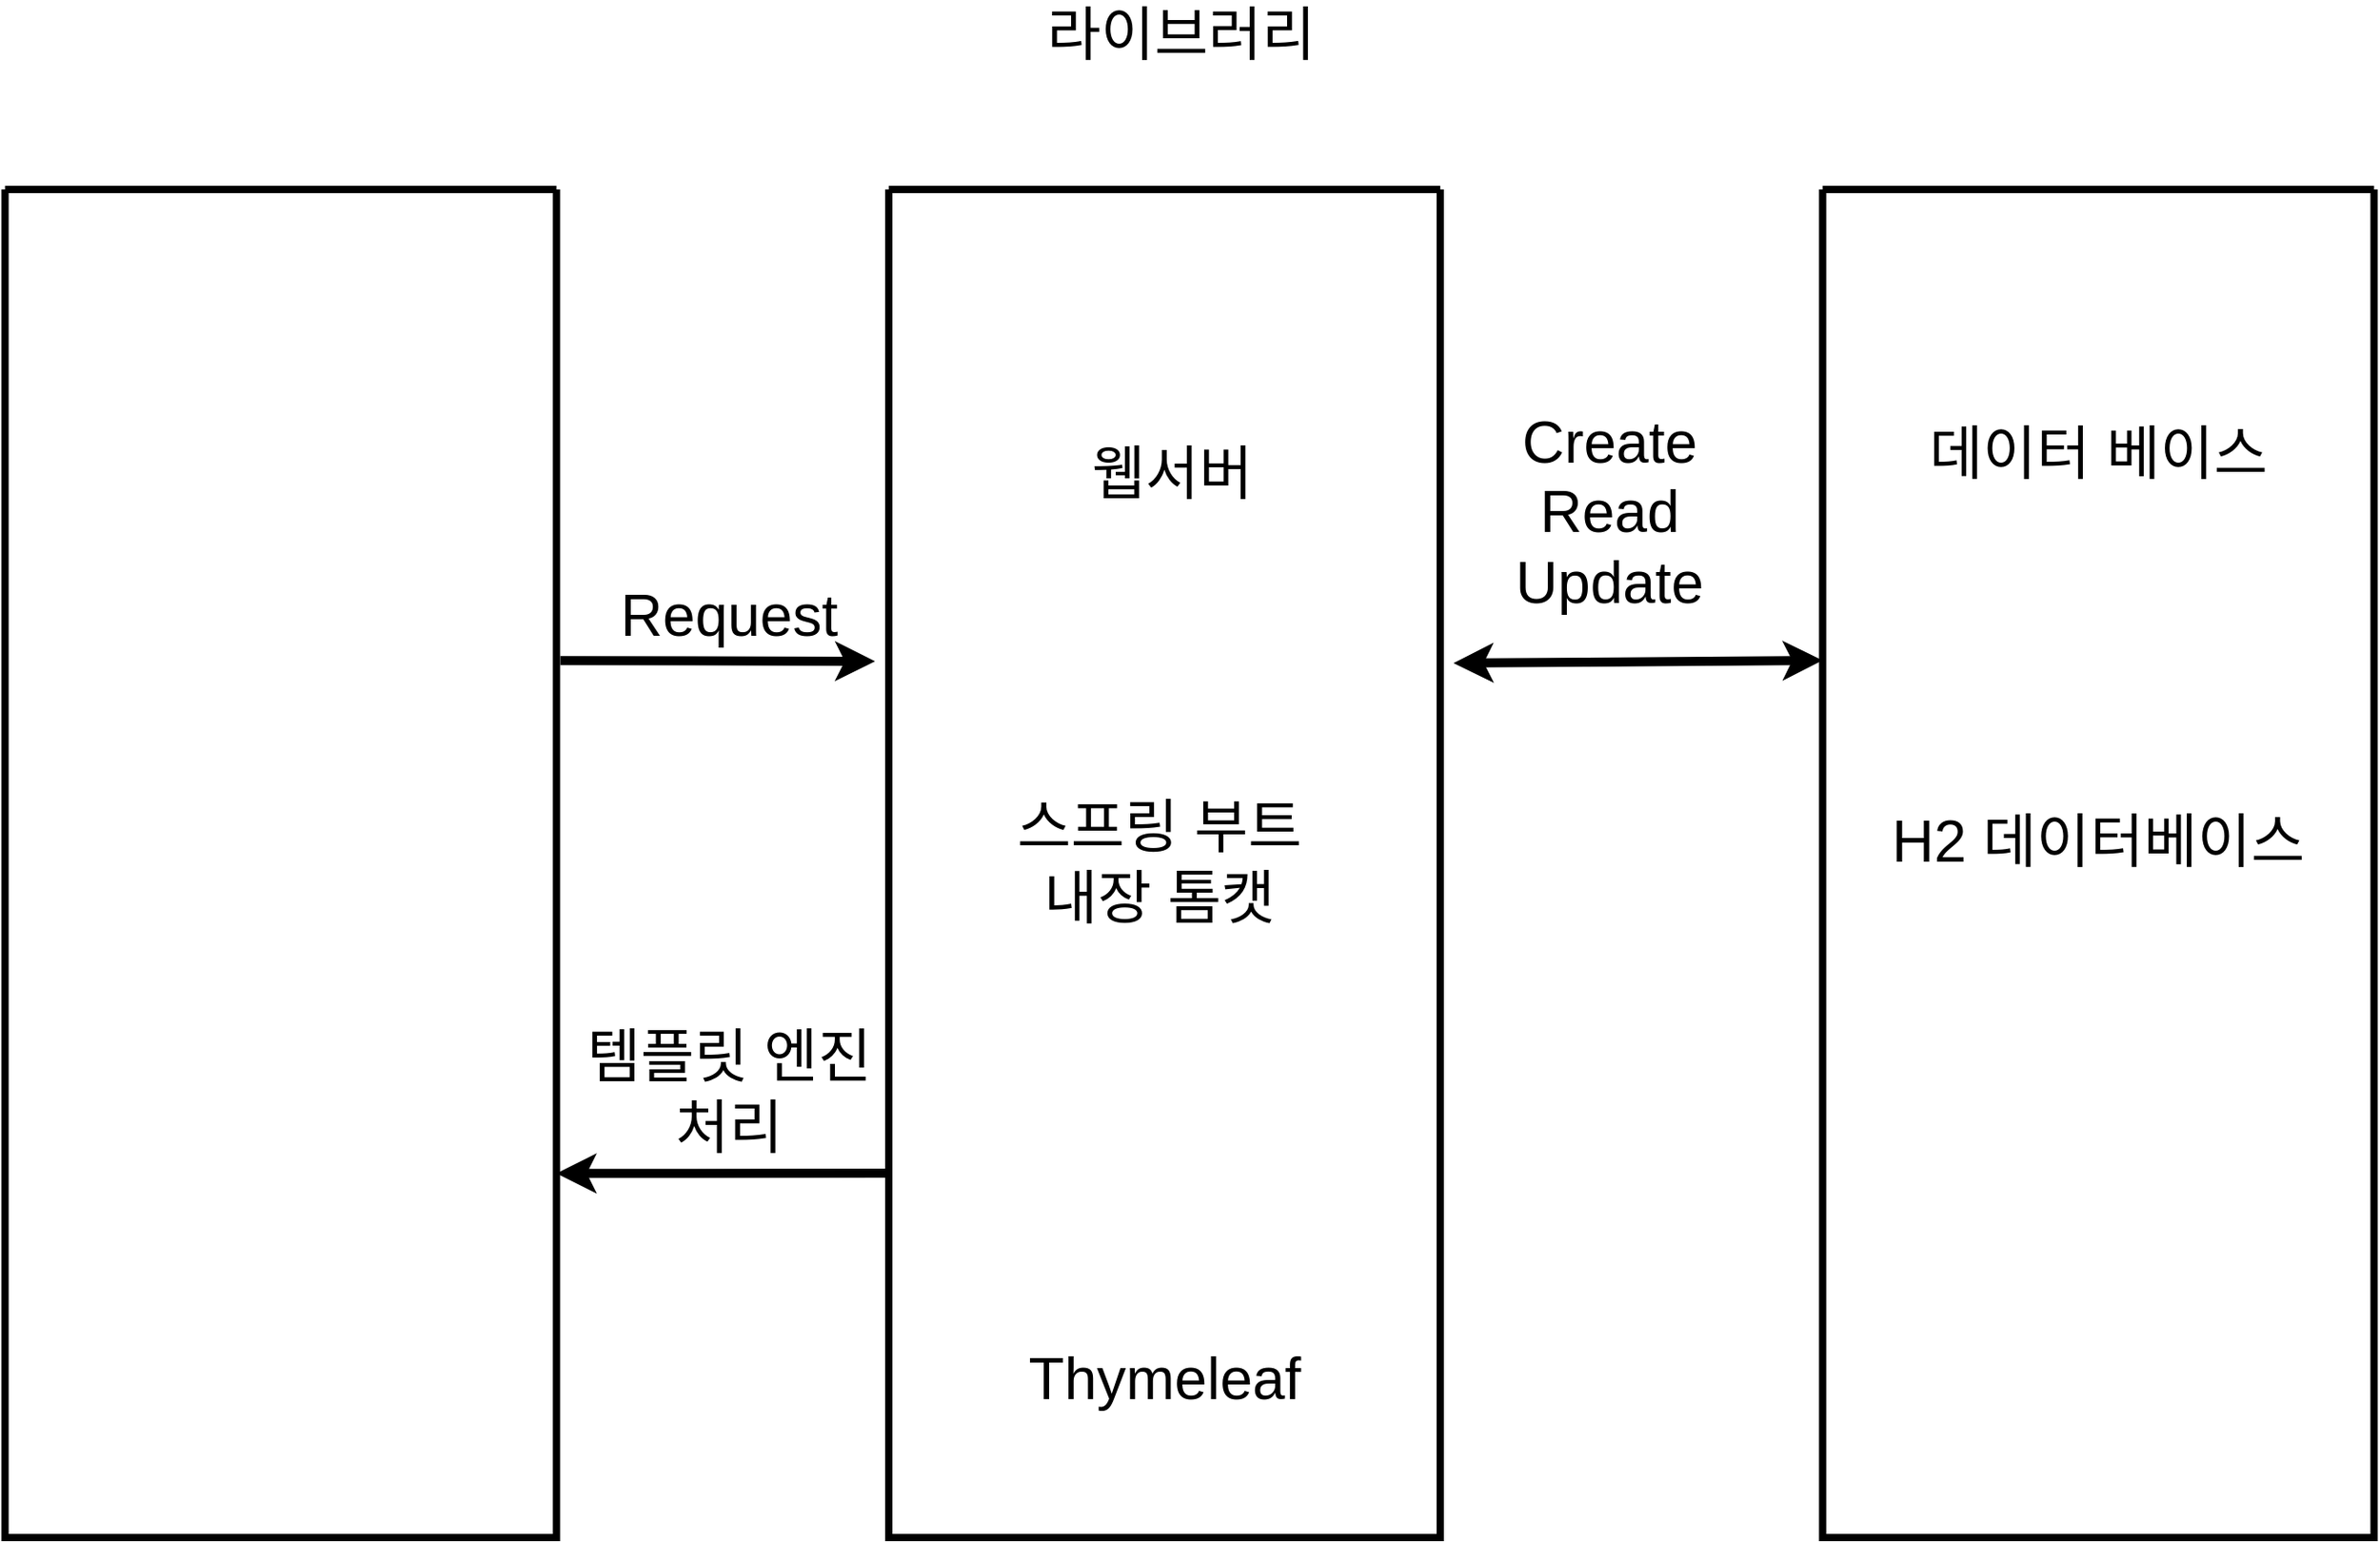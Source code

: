 <mxfile version="24.4.14" type="github">
  <diagram name="페이지-1" id="tjgAfjmDA4C24se_uthZ">
    <mxGraphModel dx="5397" dy="3742" grid="1" gridSize="10" guides="1" tooltips="1" connect="1" arrows="1" fold="1" page="1" pageScale="1" pageWidth="827" pageHeight="1169" math="0" shadow="0">
      <root>
        <mxCell id="0" />
        <mxCell id="1" parent="0" />
        <mxCell id="g2qkWimIBLFewqdkklXv-13" value="라이브러리" style="text;html=1;align=center;verticalAlign=middle;whiteSpace=wrap;rounded=0;fontSize=32;" vertex="1" parent="1">
          <mxGeometry x="248.09" y="-230" width="220" height="30" as="geometry" />
        </mxCell>
        <mxCell id="g2qkWimIBLFewqdkklXv-18" value="Request" style="text;html=1;align=center;verticalAlign=middle;whiteSpace=wrap;rounded=0;fontSize=32;" vertex="1" parent="1">
          <mxGeometry x="7.105e-15" y="88.97" width="220" height="30" as="geometry" />
        </mxCell>
        <mxCell id="g2qkWimIBLFewqdkklXv-20" value="Create&lt;div&gt;Read&lt;/div&gt;&lt;div&gt;Update&lt;/div&gt;" style="text;html=1;align=center;verticalAlign=middle;whiteSpace=wrap;rounded=0;fontSize=32;" vertex="1" parent="1">
          <mxGeometry x="483.33" y="32.24" width="220" height="30" as="geometry" />
        </mxCell>
        <mxCell id="g2qkWimIBLFewqdkklXv-21" value="" style="endArrow=classic;startArrow=classic;html=1;rounded=0;strokeWidth=5;exitX=1.013;exitY=0.499;exitDx=0;exitDy=0;exitPerimeter=0;entryX=-0.011;entryY=0.497;entryDx=0;entryDy=0;entryPerimeter=0;" edge="1" parent="1">
          <mxGeometry width="50" height="50" relative="1" as="geometry">
            <mxPoint x="507.262" y="130.0" as="sourcePoint" />
            <mxPoint x="709.763" y="128.52" as="targetPoint" />
          </mxGeometry>
        </mxCell>
        <mxCell id="g2qkWimIBLFewqdkklXv-26" value="" style="swimlane;startSize=0;strokeWidth=4;" vertex="1" parent="1">
          <mxGeometry x="197.52" y="-130" width="302.48" height="740" as="geometry" />
        </mxCell>
        <mxCell id="g2qkWimIBLFewqdkklXv-10" value="스프링 부트&lt;div&gt;내장 톰캣&lt;/div&gt;" style="text;html=1;align=center;verticalAlign=middle;whiteSpace=wrap;rounded=0;fontSize=32;" vertex="1" parent="g2qkWimIBLFewqdkklXv-26">
          <mxGeometry x="38.5" y="353.5" width="220" height="30" as="geometry" />
        </mxCell>
        <mxCell id="g2qkWimIBLFewqdkklXv-12" value="" style="shape=image;verticalLabelPosition=bottom;labelBackgroundColor=default;verticalAlign=top;aspect=fixed;imageAspect=0;image=https://upload.wikimedia.org/wikipedia/commons/f/fe/Apache_Tomcat_logo.svg;" vertex="1" parent="g2qkWimIBLFewqdkklXv-26">
          <mxGeometry x="37.42" y="180" width="202.08" height="144" as="geometry" />
        </mxCell>
        <mxCell id="g2qkWimIBLFewqdkklXv-7" value="웹서버" style="text;html=1;align=center;verticalAlign=middle;whiteSpace=wrap;rounded=0;fontSize=32;" vertex="1" parent="g2qkWimIBLFewqdkklXv-26">
          <mxGeometry x="45.07" y="140.5" width="220" height="30" as="geometry" />
        </mxCell>
        <mxCell id="g2qkWimIBLFewqdkklXv-4" value="" style="shape=image;verticalLabelPosition=bottom;labelBackgroundColor=default;verticalAlign=top;aspect=fixed;imageAspect=0;image=https://www.thymeleaf.org/images/thymeleaf.png;" vertex="1" parent="g2qkWimIBLFewqdkklXv-26">
          <mxGeometry x="89.87" y="470" width="132.74" height="133" as="geometry" />
        </mxCell>
        <mxCell id="g2qkWimIBLFewqdkklXv-9" value="Thymeleaf" style="text;html=1;align=center;verticalAlign=middle;whiteSpace=wrap;rounded=0;fontSize=32;" vertex="1" parent="g2qkWimIBLFewqdkklXv-26">
          <mxGeometry x="41.24" y="638" width="220" height="30" as="geometry" />
        </mxCell>
        <mxCell id="g2qkWimIBLFewqdkklXv-28" value="" style="swimlane;startSize=0;strokeWidth=4;" vertex="1" parent="1">
          <mxGeometry x="709.76" y="-130" width="302.48" height="740" as="geometry" />
        </mxCell>
        <mxCell id="g2qkWimIBLFewqdkklXv-1" value="" style="shape=image;verticalLabelPosition=bottom;labelBackgroundColor=default;verticalAlign=top;aspect=fixed;imageAspect=0;image=https://velog.velcdn.com/images/pak4184/post/49d37a62-b4f3-4432-8326-7d2c3059543d/image.svg;" vertex="1" parent="g2qkWimIBLFewqdkklXv-28">
          <mxGeometry x="87.24" y="184.5" width="114" height="114" as="geometry" />
        </mxCell>
        <mxCell id="g2qkWimIBLFewqdkklXv-5" value="데이터 베이스" style="text;html=1;align=center;verticalAlign=middle;whiteSpace=wrap;rounded=0;fontSize=32;" vertex="1" parent="g2qkWimIBLFewqdkklXv-28">
          <mxGeometry x="41.24" y="130" width="220" height="30" as="geometry" />
        </mxCell>
        <mxCell id="g2qkWimIBLFewqdkklXv-11" value="H2 데이터베이스" style="text;html=1;align=center;verticalAlign=middle;whiteSpace=wrap;rounded=0;fontSize=32;" vertex="1" parent="g2qkWimIBLFewqdkklXv-28">
          <mxGeometry x="21.24" y="343" width="260" height="30" as="geometry" />
        </mxCell>
        <mxCell id="g2qkWimIBLFewqdkklXv-29" value="" style="swimlane;startSize=0;strokeWidth=4;" vertex="1" parent="1">
          <mxGeometry x="-287.24" y="-130" width="302.48" height="740" as="geometry" />
        </mxCell>
        <mxCell id="g2qkWimIBLFewqdkklXv-22" value="" style="shape=image;verticalLabelPosition=bottom;labelBackgroundColor=default;verticalAlign=top;aspect=fixed;imageAspect=0;image=https://cdn-icons-png.flaticon.com/512/1979/1979209.png;" vertex="1" parent="g2qkWimIBLFewqdkklXv-29">
          <mxGeometry x="83.37" y="302.13" width="135.75" height="135.75" as="geometry" />
        </mxCell>
        <mxCell id="g2qkWimIBLFewqdkklXv-31" value="" style="endArrow=classic;html=1;rounded=0;exitX=1.007;exitY=0.54;exitDx=0;exitDy=0;exitPerimeter=0;strokeWidth=5;" edge="1" parent="1">
          <mxGeometry width="50" height="50" relative="1" as="geometry">
            <mxPoint x="17.357" y="128.57" as="sourcePoint" />
            <mxPoint x="190" y="128.97" as="targetPoint" />
          </mxGeometry>
        </mxCell>
        <mxCell id="g2qkWimIBLFewqdkklXv-32" value="" style="endArrow=classic;html=1;rounded=0;exitX=-0.005;exitY=0.716;exitDx=0;exitDy=0;exitPerimeter=0;strokeWidth=5;" edge="1" parent="1">
          <mxGeometry width="50" height="50" relative="1" as="geometry">
            <mxPoint x="196.008" y="410.0" as="sourcePoint" />
            <mxPoint x="15.24" y="410.16" as="targetPoint" />
          </mxGeometry>
        </mxCell>
        <mxCell id="g2qkWimIBLFewqdkklXv-33" value="템플릿 엔진&lt;div&gt;처리&lt;/div&gt;" style="text;html=1;align=center;verticalAlign=middle;whiteSpace=wrap;rounded=0;fontSize=32;" vertex="1" parent="1">
          <mxGeometry x="7.105e-15" y="350" width="220" height="30" as="geometry" />
        </mxCell>
        <mxCell id="g2qkWimIBLFewqdkklXv-2" value="" style="shape=image;verticalLabelPosition=bottom;labelBackgroundColor=default;verticalAlign=top;aspect=fixed;imageAspect=0;image=https://velog.velcdn.com/images/linger0310/post/4476b077-5c7e-4ac9-af2e-756363b14294/%EC%8A%A4%ED%94%84%EB%A7%81.png;" vertex="1" parent="1">
          <mxGeometry x="220" y="-210" width="276.19" height="145" as="geometry" />
        </mxCell>
      </root>
    </mxGraphModel>
  </diagram>
</mxfile>
